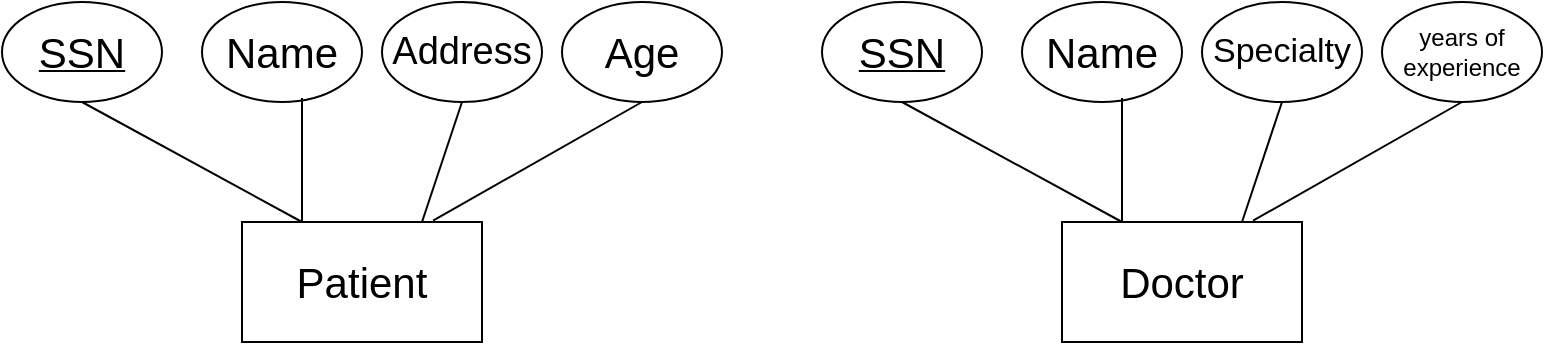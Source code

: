 <mxfile version="24.4.0" type="github" pages="2">
  <diagram name="Page-1" id="JLcsjPoBAo_HoKeQmc0Q">
    <mxGraphModel dx="989" dy="520" grid="1" gridSize="10" guides="1" tooltips="1" connect="1" arrows="1" fold="1" page="1" pageScale="1" pageWidth="850" pageHeight="1100" math="0" shadow="0">
      <root>
        <mxCell id="0" />
        <mxCell id="1" parent="0" />
        <mxCell id="WA0hoH6EGtPf16HeoMWS-2" value="&lt;font style=&quot;font-size: 21px;&quot;&gt;Patient&lt;/font&gt;" style="rounded=0;whiteSpace=wrap;html=1;" vertex="1" parent="1">
          <mxGeometry x="190" y="320" width="120" height="60" as="geometry" />
        </mxCell>
        <mxCell id="WA0hoH6EGtPf16HeoMWS-3" value="&lt;u&gt;&lt;font style=&quot;font-size: 21px;&quot;&gt;SSN&lt;/font&gt;&lt;/u&gt;" style="ellipse;whiteSpace=wrap;html=1;" vertex="1" parent="1">
          <mxGeometry x="70" y="210" width="80" height="50" as="geometry" />
        </mxCell>
        <mxCell id="WA0hoH6EGtPf16HeoMWS-4" value="&lt;font style=&quot;font-size: 21px;&quot;&gt;Name&lt;/font&gt;" style="ellipse;whiteSpace=wrap;html=1;" vertex="1" parent="1">
          <mxGeometry x="170" y="210" width="80" height="50" as="geometry" />
        </mxCell>
        <mxCell id="WA0hoH6EGtPf16HeoMWS-5" value="&lt;font style=&quot;font-size: 19px;&quot;&gt;Address&lt;/font&gt;" style="ellipse;whiteSpace=wrap;html=1;" vertex="1" parent="1">
          <mxGeometry x="260" y="210" width="80" height="50" as="geometry" />
        </mxCell>
        <mxCell id="WA0hoH6EGtPf16HeoMWS-6" value="&lt;font style=&quot;font-size: 21px;&quot;&gt;Age&lt;/font&gt;" style="ellipse;whiteSpace=wrap;html=1;" vertex="1" parent="1">
          <mxGeometry x="350" y="210" width="80" height="50" as="geometry" />
        </mxCell>
        <mxCell id="WA0hoH6EGtPf16HeoMWS-7" value="" style="endArrow=none;html=1;rounded=0;entryX=0.5;entryY=1;entryDx=0;entryDy=0;exitX=0.25;exitY=0;exitDx=0;exitDy=0;" edge="1" parent="1" source="WA0hoH6EGtPf16HeoMWS-2" target="WA0hoH6EGtPf16HeoMWS-3">
          <mxGeometry width="50" height="50" relative="1" as="geometry">
            <mxPoint x="400" y="410" as="sourcePoint" />
            <mxPoint x="450" y="360" as="targetPoint" />
          </mxGeometry>
        </mxCell>
        <mxCell id="WA0hoH6EGtPf16HeoMWS-8" style="edgeStyle=orthogonalEdgeStyle;rounded=0;orthogonalLoop=1;jettySize=auto;html=1;exitX=0.25;exitY=0;exitDx=0;exitDy=0;entryX=0.625;entryY=0.96;entryDx=0;entryDy=0;entryPerimeter=0;strokeColor=default;endArrow=none;endFill=0;" edge="1" parent="1" source="WA0hoH6EGtPf16HeoMWS-2" target="WA0hoH6EGtPf16HeoMWS-4">
          <mxGeometry relative="1" as="geometry" />
        </mxCell>
        <mxCell id="WA0hoH6EGtPf16HeoMWS-10" value="" style="endArrow=none;html=1;rounded=0;entryX=0.5;entryY=1;entryDx=0;entryDy=0;exitX=0.75;exitY=0;exitDx=0;exitDy=0;" edge="1" parent="1" source="WA0hoH6EGtPf16HeoMWS-2" target="WA0hoH6EGtPf16HeoMWS-5">
          <mxGeometry width="50" height="50" relative="1" as="geometry">
            <mxPoint x="400" y="410" as="sourcePoint" />
            <mxPoint x="450" y="360" as="targetPoint" />
          </mxGeometry>
        </mxCell>
        <mxCell id="WA0hoH6EGtPf16HeoMWS-11" value="" style="endArrow=none;html=1;rounded=0;entryX=0.5;entryY=1;entryDx=0;entryDy=0;exitX=0.796;exitY=-0.011;exitDx=0;exitDy=0;exitPerimeter=0;" edge="1" parent="1" source="WA0hoH6EGtPf16HeoMWS-2" target="WA0hoH6EGtPf16HeoMWS-6">
          <mxGeometry width="50" height="50" relative="1" as="geometry">
            <mxPoint x="290" y="330" as="sourcePoint" />
            <mxPoint x="310" y="270" as="targetPoint" />
          </mxGeometry>
        </mxCell>
        <mxCell id="JWv-la7WtZ5PFm-VbIgp-1" value="&lt;font style=&quot;font-size: 21px;&quot;&gt;Doctor&lt;/font&gt;" style="rounded=0;whiteSpace=wrap;html=1;" vertex="1" parent="1">
          <mxGeometry x="600" y="320" width="120" height="60" as="geometry" />
        </mxCell>
        <mxCell id="JWv-la7WtZ5PFm-VbIgp-2" value="&lt;u&gt;&lt;font style=&quot;font-size: 21px;&quot;&gt;SSN&lt;/font&gt;&lt;/u&gt;" style="ellipse;whiteSpace=wrap;html=1;" vertex="1" parent="1">
          <mxGeometry x="480" y="210" width="80" height="50" as="geometry" />
        </mxCell>
        <mxCell id="JWv-la7WtZ5PFm-VbIgp-3" value="&lt;font style=&quot;font-size: 21px;&quot;&gt;Name&lt;/font&gt;" style="ellipse;whiteSpace=wrap;html=1;" vertex="1" parent="1">
          <mxGeometry x="580" y="210" width="80" height="50" as="geometry" />
        </mxCell>
        <mxCell id="JWv-la7WtZ5PFm-VbIgp-4" value="&lt;font style=&quot;font-size: 17px;&quot;&gt;Specialty&lt;/font&gt;" style="ellipse;whiteSpace=wrap;html=1;" vertex="1" parent="1">
          <mxGeometry x="670" y="210" width="80" height="50" as="geometry" />
        </mxCell>
        <mxCell id="JWv-la7WtZ5PFm-VbIgp-5" value="&lt;div style=&quot;&quot;&gt;&lt;font style=&quot;font-size: 12px;&quot;&gt;years of&lt;/font&gt;&lt;/div&gt;&lt;div style=&quot;&quot;&gt;&lt;font style=&quot;font-size: 12px;&quot;&gt;experience&lt;font style=&quot;font-size: 12px;&quot;&gt;&lt;br&gt;&lt;/font&gt;&lt;/font&gt;&lt;/div&gt;" style="ellipse;whiteSpace=wrap;html=1;" vertex="1" parent="1">
          <mxGeometry x="760" y="210" width="80" height="50" as="geometry" />
        </mxCell>
        <mxCell id="JWv-la7WtZ5PFm-VbIgp-6" value="" style="endArrow=none;html=1;rounded=0;entryX=0.5;entryY=1;entryDx=0;entryDy=0;exitX=0.25;exitY=0;exitDx=0;exitDy=0;" edge="1" parent="1" source="JWv-la7WtZ5PFm-VbIgp-1" target="JWv-la7WtZ5PFm-VbIgp-2">
          <mxGeometry width="50" height="50" relative="1" as="geometry">
            <mxPoint x="810" y="410" as="sourcePoint" />
            <mxPoint x="860" y="360" as="targetPoint" />
          </mxGeometry>
        </mxCell>
        <mxCell id="JWv-la7WtZ5PFm-VbIgp-7" style="edgeStyle=orthogonalEdgeStyle;rounded=0;orthogonalLoop=1;jettySize=auto;html=1;exitX=0.25;exitY=0;exitDx=0;exitDy=0;entryX=0.625;entryY=0.96;entryDx=0;entryDy=0;entryPerimeter=0;strokeColor=default;endArrow=none;endFill=0;" edge="1" parent="1" source="JWv-la7WtZ5PFm-VbIgp-1" target="JWv-la7WtZ5PFm-VbIgp-3">
          <mxGeometry relative="1" as="geometry" />
        </mxCell>
        <mxCell id="JWv-la7WtZ5PFm-VbIgp-8" value="" style="endArrow=none;html=1;rounded=0;entryX=0.5;entryY=1;entryDx=0;entryDy=0;exitX=0.75;exitY=0;exitDx=0;exitDy=0;" edge="1" parent="1" source="JWv-la7WtZ5PFm-VbIgp-1" target="JWv-la7WtZ5PFm-VbIgp-4">
          <mxGeometry width="50" height="50" relative="1" as="geometry">
            <mxPoint x="810" y="410" as="sourcePoint" />
            <mxPoint x="860" y="360" as="targetPoint" />
          </mxGeometry>
        </mxCell>
        <mxCell id="JWv-la7WtZ5PFm-VbIgp-9" value="" style="endArrow=none;html=1;rounded=0;entryX=0.5;entryY=1;entryDx=0;entryDy=0;exitX=0.796;exitY=-0.011;exitDx=0;exitDy=0;exitPerimeter=0;" edge="1" parent="1" source="JWv-la7WtZ5PFm-VbIgp-1" target="JWv-la7WtZ5PFm-VbIgp-5">
          <mxGeometry width="50" height="50" relative="1" as="geometry">
            <mxPoint x="700" y="330" as="sourcePoint" />
            <mxPoint x="720" y="270" as="targetPoint" />
          </mxGeometry>
        </mxCell>
      </root>
    </mxGraphModel>
  </diagram>
  <diagram id="U0lu4lqUTvHQZqUgFBcO" name="Page-2">
    <mxGraphModel dx="1434" dy="754" grid="1" gridSize="10" guides="1" tooltips="1" connect="1" arrows="1" fold="1" page="1" pageScale="1" pageWidth="850" pageHeight="1100" math="0" shadow="0">
      <root>
        <mxCell id="0" />
        <mxCell id="1" parent="0" />
      </root>
    </mxGraphModel>
  </diagram>
</mxfile>

